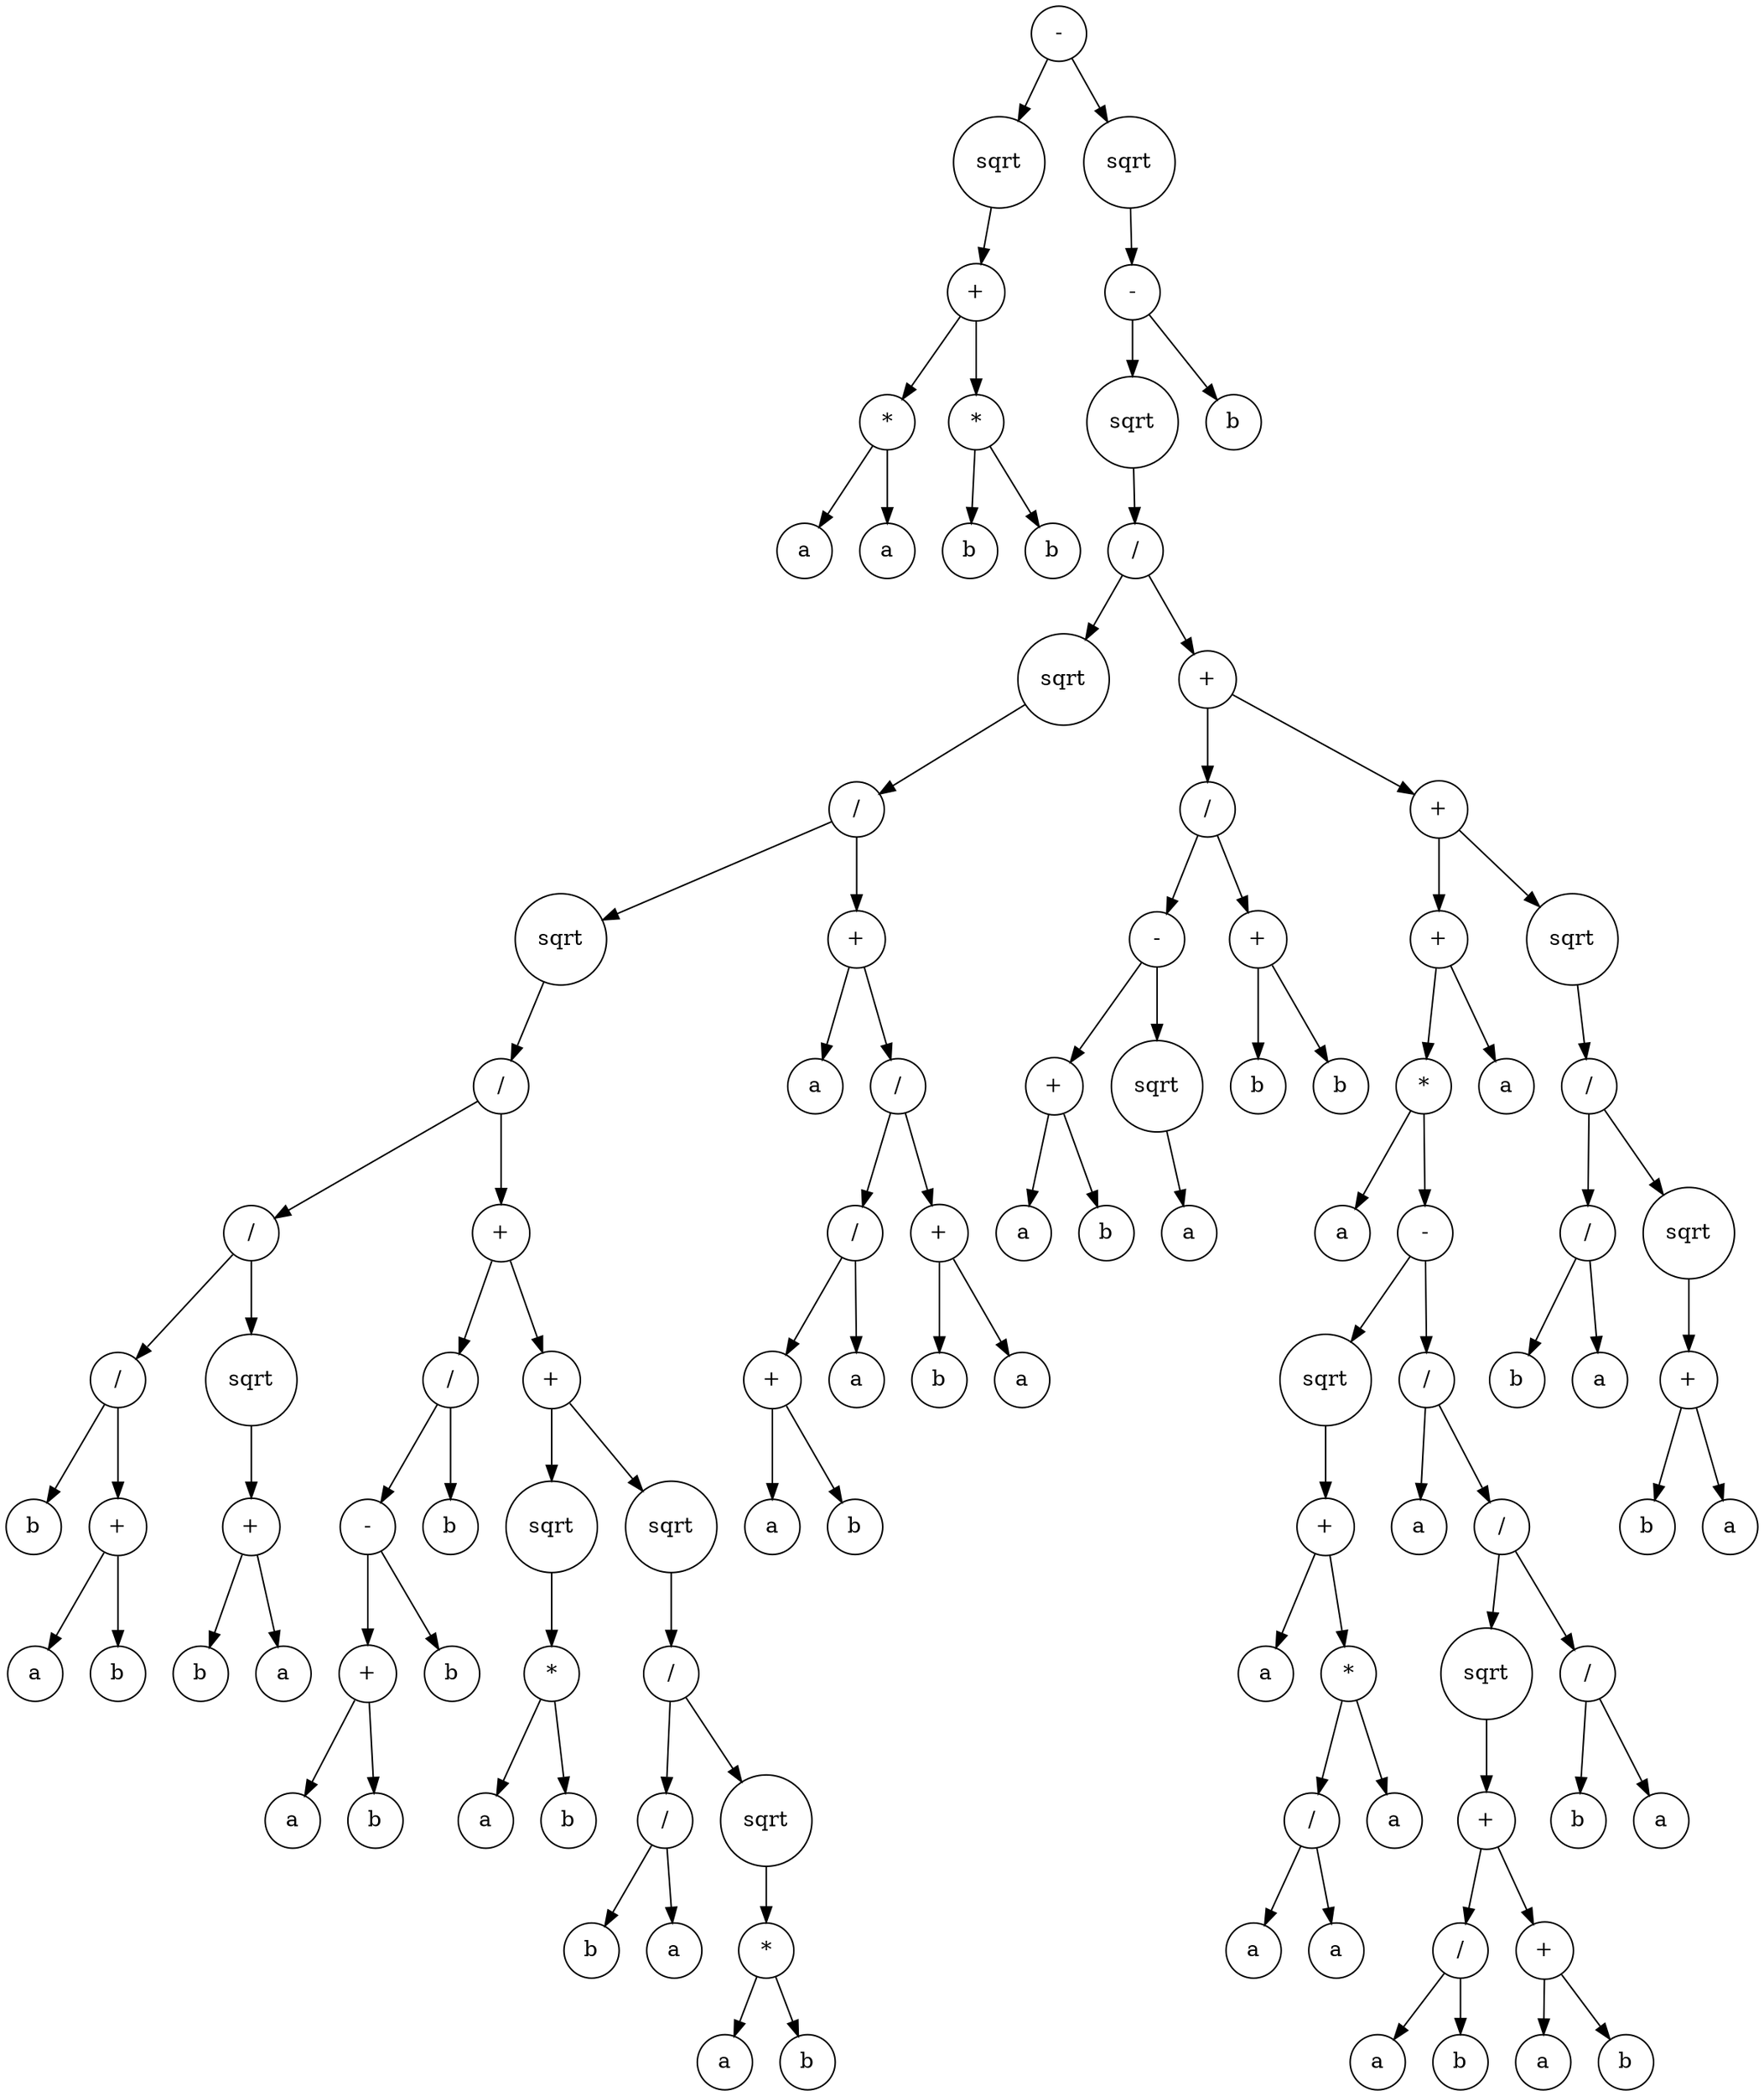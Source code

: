 digraph g {
graph [ordering=out];
node [shape=circle];
n[label = "-"];
n0[label = "sqrt"];
n00[label = "+"];
n000[label = "*"];
n0000[label = "a"];
n000 -> n0000;
n0001[label = "a"];
n000 -> n0001;
n00 -> n000;
n001[label = "*"];
n0010[label = "b"];
n001 -> n0010;
n0011[label = "b"];
n001 -> n0011;
n00 -> n001;
n0 -> n00;
n -> n0;
n1[label = "sqrt"];
n10[label = "-"];
n100[label = "sqrt"];
n1000[label = "/"];
n10000[label = "sqrt"];
n100000[label = "/"];
n1000000[label = "sqrt"];
n10000000[label = "/"];
n100000000[label = "/"];
n1000000000[label = "/"];
n10000000000[label = "b"];
n1000000000 -> n10000000000;
n10000000001[label = "+"];
n100000000010[label = "a"];
n10000000001 -> n100000000010;
n100000000011[label = "b"];
n10000000001 -> n100000000011;
n1000000000 -> n10000000001;
n100000000 -> n1000000000;
n1000000001[label = "sqrt"];
n10000000010[label = "+"];
n100000000100[label = "b"];
n10000000010 -> n100000000100;
n100000000101[label = "a"];
n10000000010 -> n100000000101;
n1000000001 -> n10000000010;
n100000000 -> n1000000001;
n10000000 -> n100000000;
n100000001[label = "+"];
n1000000010[label = "/"];
n10000000100[label = "-"];
n100000001000[label = "+"];
n1000000010000[label = "a"];
n100000001000 -> n1000000010000;
n1000000010001[label = "b"];
n100000001000 -> n1000000010001;
n10000000100 -> n100000001000;
n100000001001[label = "b"];
n10000000100 -> n100000001001;
n1000000010 -> n10000000100;
n10000000101[label = "b"];
n1000000010 -> n10000000101;
n100000001 -> n1000000010;
n1000000011[label = "+"];
n10000000110[label = "sqrt"];
n100000001100[label = "*"];
n1000000011000[label = "a"];
n100000001100 -> n1000000011000;
n1000000011001[label = "b"];
n100000001100 -> n1000000011001;
n10000000110 -> n100000001100;
n1000000011 -> n10000000110;
n10000000111[label = "sqrt"];
n100000001110[label = "/"];
n1000000011100[label = "/"];
n10000000111000[label = "b"];
n1000000011100 -> n10000000111000;
n10000000111001[label = "a"];
n1000000011100 -> n10000000111001;
n100000001110 -> n1000000011100;
n1000000011101[label = "sqrt"];
n10000000111010[label = "*"];
n100000001110100[label = "a"];
n10000000111010 -> n100000001110100;
n100000001110101[label = "b"];
n10000000111010 -> n100000001110101;
n1000000011101 -> n10000000111010;
n100000001110 -> n1000000011101;
n10000000111 -> n100000001110;
n1000000011 -> n10000000111;
n100000001 -> n1000000011;
n10000000 -> n100000001;
n1000000 -> n10000000;
n100000 -> n1000000;
n1000001[label = "+"];
n10000010[label = "a"];
n1000001 -> n10000010;
n10000011[label = "/"];
n100000110[label = "/"];
n1000001100[label = "+"];
n10000011000[label = "a"];
n1000001100 -> n10000011000;
n10000011001[label = "b"];
n1000001100 -> n10000011001;
n100000110 -> n1000001100;
n1000001101[label = "a"];
n100000110 -> n1000001101;
n10000011 -> n100000110;
n100000111[label = "+"];
n1000001110[label = "b"];
n100000111 -> n1000001110;
n1000001111[label = "a"];
n100000111 -> n1000001111;
n10000011 -> n100000111;
n1000001 -> n10000011;
n100000 -> n1000001;
n10000 -> n100000;
n1000 -> n10000;
n10001[label = "+"];
n100010[label = "/"];
n1000100[label = "-"];
n10001000[label = "+"];
n100010000[label = "a"];
n10001000 -> n100010000;
n100010001[label = "b"];
n10001000 -> n100010001;
n1000100 -> n10001000;
n10001001[label = "sqrt"];
n100010010[label = "a"];
n10001001 -> n100010010;
n1000100 -> n10001001;
n100010 -> n1000100;
n1000101[label = "+"];
n10001010[label = "b"];
n1000101 -> n10001010;
n10001011[label = "b"];
n1000101 -> n10001011;
n100010 -> n1000101;
n10001 -> n100010;
n100011[label = "+"];
n1000110[label = "+"];
n10001100[label = "*"];
n100011000[label = "a"];
n10001100 -> n100011000;
n100011001[label = "-"];
n1000110010[label = "sqrt"];
n10001100100[label = "+"];
n100011001000[label = "a"];
n10001100100 -> n100011001000;
n100011001001[label = "*"];
n1000110010010[label = "/"];
n10001100100100[label = "a"];
n1000110010010 -> n10001100100100;
n10001100100101[label = "a"];
n1000110010010 -> n10001100100101;
n100011001001 -> n1000110010010;
n1000110010011[label = "a"];
n100011001001 -> n1000110010011;
n10001100100 -> n100011001001;
n1000110010 -> n10001100100;
n100011001 -> n1000110010;
n1000110011[label = "/"];
n10001100110[label = "a"];
n1000110011 -> n10001100110;
n10001100111[label = "/"];
n100011001110[label = "sqrt"];
n1000110011100[label = "+"];
n10001100111000[label = "/"];
n100011001110000[label = "a"];
n10001100111000 -> n100011001110000;
n100011001110001[label = "b"];
n10001100111000 -> n100011001110001;
n1000110011100 -> n10001100111000;
n10001100111001[label = "+"];
n100011001110010[label = "a"];
n10001100111001 -> n100011001110010;
n100011001110011[label = "b"];
n10001100111001 -> n100011001110011;
n1000110011100 -> n10001100111001;
n100011001110 -> n1000110011100;
n10001100111 -> n100011001110;
n100011001111[label = "/"];
n1000110011110[label = "b"];
n100011001111 -> n1000110011110;
n1000110011111[label = "a"];
n100011001111 -> n1000110011111;
n10001100111 -> n100011001111;
n1000110011 -> n10001100111;
n100011001 -> n1000110011;
n10001100 -> n100011001;
n1000110 -> n10001100;
n10001101[label = "a"];
n1000110 -> n10001101;
n100011 -> n1000110;
n1000111[label = "sqrt"];
n10001110[label = "/"];
n100011100[label = "/"];
n1000111000[label = "b"];
n100011100 -> n1000111000;
n1000111001[label = "a"];
n100011100 -> n1000111001;
n10001110 -> n100011100;
n100011101[label = "sqrt"];
n1000111010[label = "+"];
n10001110100[label = "b"];
n1000111010 -> n10001110100;
n10001110101[label = "a"];
n1000111010 -> n10001110101;
n100011101 -> n1000111010;
n10001110 -> n100011101;
n1000111 -> n10001110;
n100011 -> n1000111;
n10001 -> n100011;
n1000 -> n10001;
n100 -> n1000;
n10 -> n100;
n101[label = "b"];
n10 -> n101;
n1 -> n10;
n -> n1;
}
